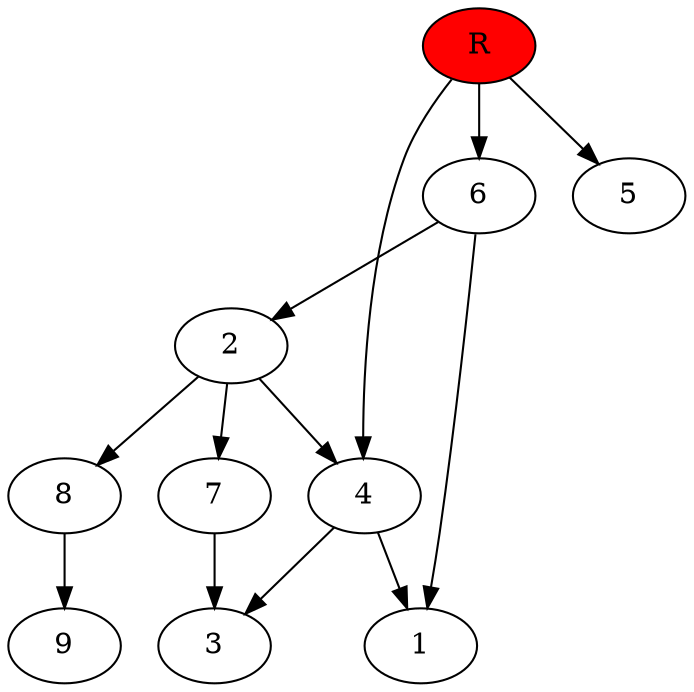 digraph prb10608 {
	1
	2
	3
	4
	5
	6
	7
	8
	R [fillcolor="#ff0000" style=filled]
	2 -> 4
	2 -> 7
	2 -> 8
	4 -> 1
	4 -> 3
	6 -> 1
	6 -> 2
	7 -> 3
	8 -> 9
	R -> 4
	R -> 5
	R -> 6
}
